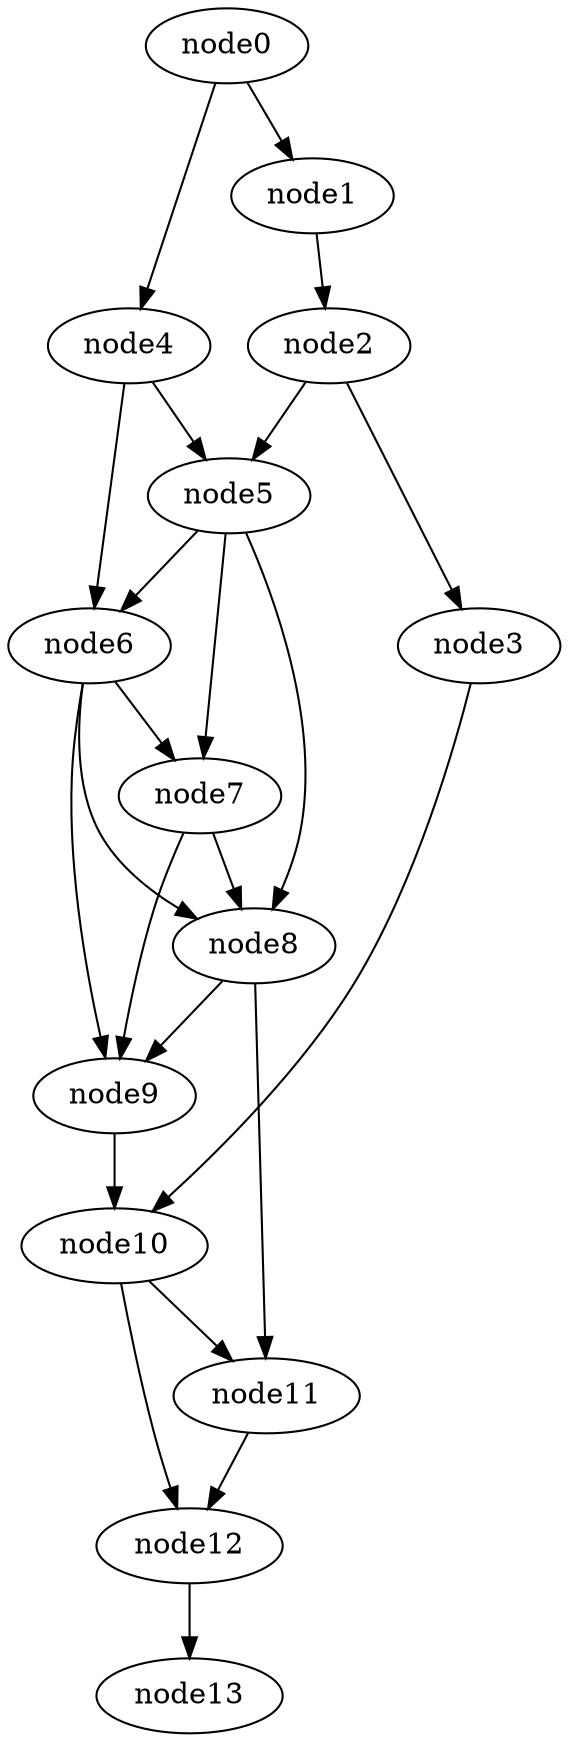 digraph g{
	node13
	node12 -> node13
	node11 -> node12
	node10 -> node12
	node10 -> node11
	node9 -> node10
	node8 -> node11
	node8 -> node9
	node7 -> node9
	node7 -> node8
	node6 -> node9
	node6 -> node8
	node6 -> node7
	node5 -> node8
	node5 -> node7
	node5 -> node6
	node4 -> node6
	node4 -> node5
	node3 -> node10
	node2 -> node5
	node2 -> node3
	node1 -> node2
	node0 -> node4
	node0 -> node1
}
